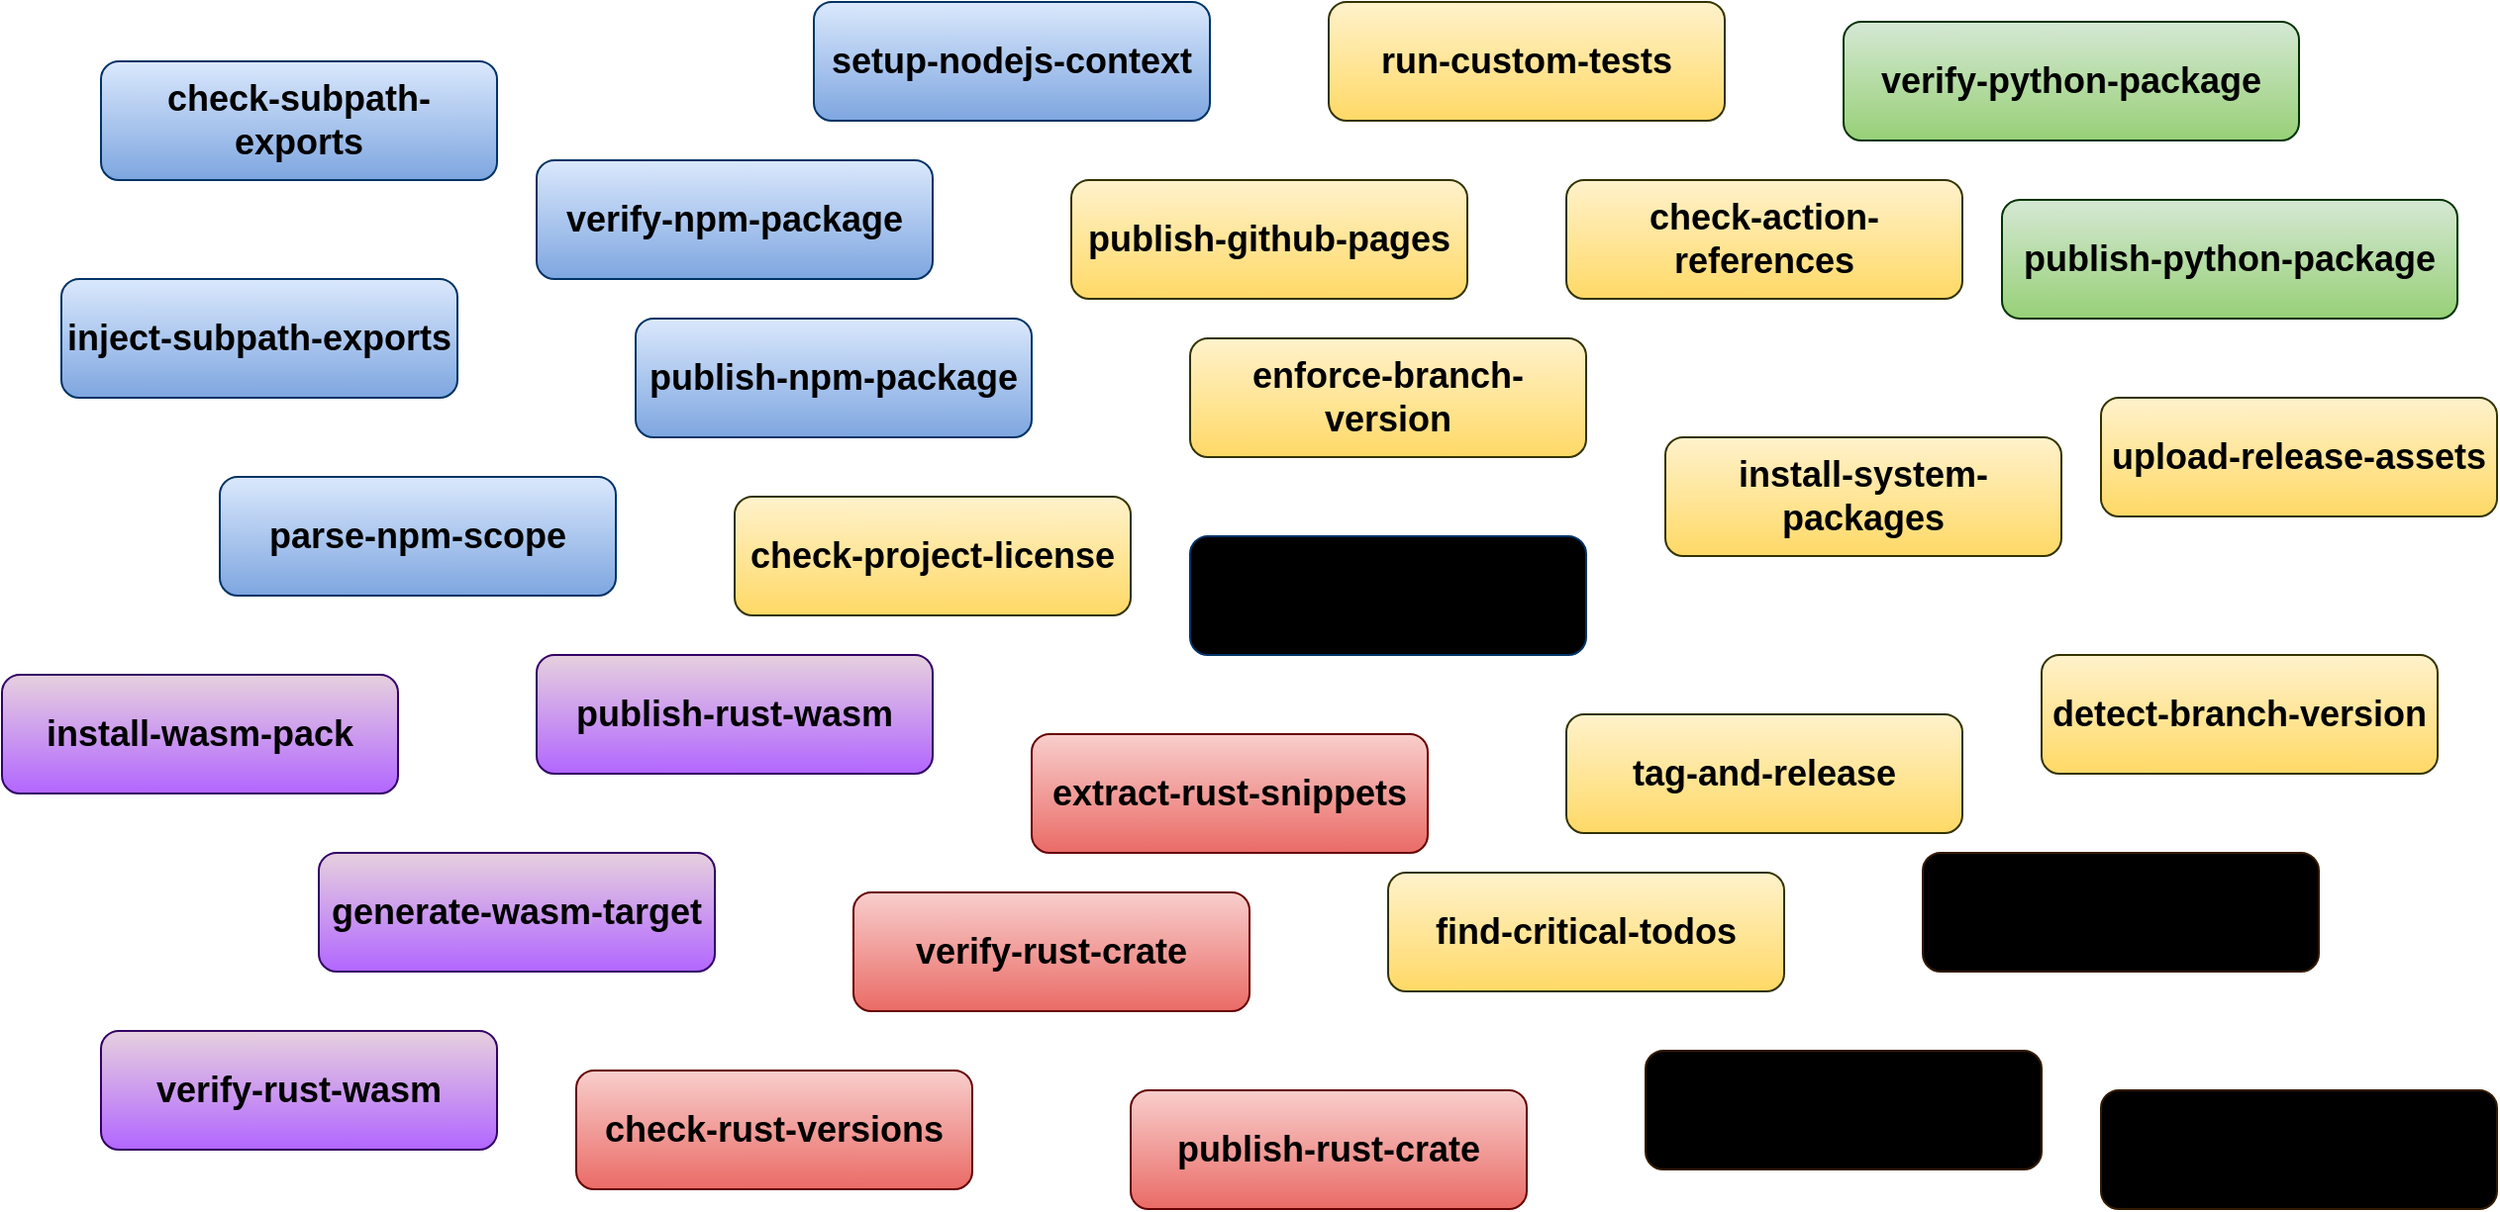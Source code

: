 <mxfile version="26.2.2">
  <diagram name="Page-1" id="WVEFT4MKlsdd_JEsjKgG">
    <mxGraphModel dx="1414" dy="810" grid="1" gridSize="10" guides="1" tooltips="1" connect="1" arrows="1" fold="1" page="1" pageScale="1" pageWidth="1280" pageHeight="640" math="0" shadow="0">
      <root>
        <mxCell id="0" />
        <mxCell id="1" parent="0" />
        <mxCell id="5F_uEz6Y_uifgk78bL69-2" value="&lt;font color=&quot;#000000&quot;&gt;install-wasm-pack&lt;/font&gt;" style="rounded=1;whiteSpace=wrap;html=1;fillColor=#E6D0DE;gradientColor=#B266FF;strokeColor=#330066;fontSize=18;fontStyle=1" parent="1" vertex="1">
          <mxGeometry x="10" y="350" width="200" height="60" as="geometry" />
        </mxCell>
        <mxCell id="5F_uEz6Y_uifgk78bL69-3" value="&lt;font color=&quot;#000000&quot;&gt;check-rust-versions&lt;/font&gt;" style="rounded=1;whiteSpace=wrap;html=1;fillColor=#f8cecc;gradientColor=#ea6b66;strokeColor=#660000;fontSize=18;fontStyle=1" parent="1" vertex="1">
          <mxGeometry x="300" y="550" width="200" height="60" as="geometry" />
        </mxCell>
        <mxCell id="5F_uEz6Y_uifgk78bL69-4" value="&lt;font color=&quot;#000000&quot;&gt;detect-branch-version&lt;/font&gt;" style="rounded=1;whiteSpace=wrap;html=1;fillColor=#fff2cc;gradientColor=#ffd966;strokeColor=#333300;fontSize=18;fontStyle=1" parent="1" vertex="1">
          <mxGeometry x="1040" y="340" width="200" height="60" as="geometry" />
        </mxCell>
        <mxCell id="5F_uEz6Y_uifgk78bL69-5" value="&lt;font color=&quot;#000000&quot;&gt;enforce-branch-version&lt;/font&gt;" style="rounded=1;html=1;fillColor=#fff2cc;gradientColor=#ffd966;strokeColor=#333300;fontSize=18;fontStyle=1;whiteSpace=wrap;points=[[0,0,0,0,0],[0,0.21,0,0,0],[0,0.41,0,0,0],[0,0.61,0,0,0],[0,0.81,0,0,0],[0,1,0,0,0],[0.25,0,0,0,0],[0.25,1,0,0,0],[0.5,0,0,0,0],[0.5,1,0,0,0],[0.75,0,0,0,0],[0.75,1,0,0,0],[1,0,0,0,0],[1,0.17,0,0,0],[1,0.33,0,0,0],[1,0.5,0,0,0],[1,0.67,0,0,0],[1,0.84,0,0,0],[1,1,0,0,0]];" parent="1" vertex="1">
          <mxGeometry x="610" y="180" width="200" height="60" as="geometry" />
        </mxCell>
        <mxCell id="5F_uEz6Y_uifgk78bL69-8" value="&lt;font color=&quot;#000000&quot;&gt;tag-and-release&lt;/font&gt;" style="rounded=1;whiteSpace=wrap;html=1;fillColor=#fff2cc;gradientColor=#ffd966;strokeColor=#333300;fontSize=18;fontStyle=1" parent="1" vertex="1">
          <mxGeometry x="800" y="370" width="200" height="60" as="geometry" />
        </mxCell>
        <mxCell id="5F_uEz6Y_uifgk78bL69-10" value="&lt;font&gt;&lt;span style=&quot;color: rgb(0, 0, 0);&quot;&gt;verify&lt;/span&gt;&lt;font color=&quot;#000000&quot;&gt;-rust-crate&lt;/font&gt;&lt;/font&gt;" style="rounded=1;whiteSpace=wrap;html=1;fillColor=#f8cecc;gradientColor=#ea6b66;strokeColor=#660000;fontSize=18;fontStyle=1" parent="1" vertex="1">
          <mxGeometry x="440" y="460" width="200" height="60" as="geometry" />
        </mxCell>
        <mxCell id="5F_uEz6Y_uifgk78bL69-13" value="&lt;font color=&quot;#000000&quot;&gt;publish-rust-crate&lt;/font&gt;" style="rounded=1;whiteSpace=wrap;html=1;fillColor=#f8cecc;gradientColor=#ea6b66;strokeColor=#660000;fontSize=18;fontStyle=1" parent="1" vertex="1">
          <mxGeometry x="580" y="560" width="200" height="60" as="geometry" />
        </mxCell>
        <mxCell id="5F_uEz6Y_uifgk78bL69-14" value="&lt;span style=&quot;color: rgb(0, 0, 0);&quot;&gt;verify&lt;/span&gt;&lt;font color=&quot;#000000&quot;&gt;-npm-package&lt;/font&gt;" style="rounded=1;whiteSpace=wrap;html=1;fillColor=#dae8fc;gradientColor=#7ea6e0;strokeColor=#003366;fontSize=18;fontStyle=1" parent="1" vertex="1">
          <mxGeometry x="280" y="90" width="200" height="60" as="geometry" />
        </mxCell>
        <mxCell id="5F_uEz6Y_uifgk78bL69-16" value="&lt;font color=&quot;#000000&quot;&gt;publish-npm-package&lt;/font&gt;" style="rounded=1;whiteSpace=wrap;html=1;fillColor=#dae8fc;gradientColor=#7ea6e0;strokeColor=#003366;fontSize=18;fontStyle=1" parent="1" vertex="1">
          <mxGeometry x="330" y="170" width="200" height="60" as="geometry" />
        </mxCell>
        <mxCell id="S0Hg6-S1WZmBayF-FOZm-1" value="&lt;font color=&quot;#000000&quot;&gt;verify-rust-wasm&lt;/font&gt;" style="rounded=1;whiteSpace=wrap;html=1;fillColor=#e6d0de;strokeColor=#330066;gradientColor=#B266FF;fontSize=18;fontStyle=1" parent="1" vertex="1">
          <mxGeometry x="60" y="530" width="200" height="60" as="geometry" />
        </mxCell>
        <mxCell id="JbcmaUnZiUW12ubG6OzJ-1" value="&lt;font color=&quot;#000000&quot;&gt;check-action-references&lt;/font&gt;" style="rounded=1;whiteSpace=wrap;html=1;fillColor=#fff2cc;strokeColor=#333300;fontSize=18;gradientColor=#ffd966;fontStyle=1" parent="1" vertex="1">
          <mxGeometry x="800" y="100" width="200" height="60" as="geometry" />
        </mxCell>
        <mxCell id="27VhhjaNEkj5jJPGuZWT-1" value="&lt;font color=&quot;#000000&quot;&gt;publish-rust-wasm&lt;/font&gt;" style="rounded=1;whiteSpace=wrap;html=1;fillColor=#e6d0de;strokeColor=#330066;gradientColor=#B266FF;fontSize=18;fontStyle=1" parent="1" vertex="1">
          <mxGeometry x="280" y="340" width="200" height="60" as="geometry" />
        </mxCell>
        <mxCell id="-g0peTl4rt_80_YKgBvN-1" value="&lt;font color=&quot;#000000&quot;&gt;find-critical-todos&lt;/font&gt;" style="rounded=1;whiteSpace=wrap;html=1;fillColor=#fff2cc;gradientColor=#ffd966;strokeColor=#333300;fontSize=18;fontStyle=1;points=[[0,0,0,0,0],[0,0.25,0,0,0],[0,0.5,0,0,0],[0,0.75,0,0,0],[0,1,0,0,0],[0.17,1,0,0,0],[0.25,0,0,0,0],[0.33,1,0,0,0],[0.5,0,0,0,0],[0.5,1,0,0,0],[0.67,1,0,0,0],[0.75,0,0,0,0],[0.83,1,0,0,0],[1,0,0,0,0],[1,0.25,0,0,0],[1,0.5,0,0,0],[1,0.75,0,0,0],[1,1,0,0,0]];" parent="1" vertex="1">
          <mxGeometry x="710" y="450" width="200" height="60" as="geometry" />
        </mxCell>
        <mxCell id="V_-eHLgGtdioPDiCoV3Y-1" value="&lt;font color=&quot;#000000&quot;&gt;extract-rust-snippets&lt;/font&gt;" style="rounded=1;whiteSpace=wrap;html=1;fillColor=#f8cecc;gradientColor=#ea6b66;strokeColor=#660000;fontSize=18;fontStyle=1" parent="1" vertex="1">
          <mxGeometry x="530" y="380" width="200" height="60" as="geometry" />
        </mxCell>
        <mxCell id="R0RN9PVhyACfvfY2AZyn-4" value="&lt;font color=&quot;#000000&quot;&gt;parse-npm-scope&lt;/font&gt;" style="rounded=1;whiteSpace=wrap;html=1;fillColor=#dae8fc;gradientColor=#7ea6e0;strokeColor=#003366;fontSize=18;fontStyle=1" parent="1" vertex="1">
          <mxGeometry x="120" y="250" width="200" height="60" as="geometry" />
        </mxCell>
        <mxCell id="WGftkFezZDzaaBCJNsqa-1" value="&lt;font color=&quot;#000000&quot;&gt;install-system-packages&lt;/font&gt;" style="rounded=1;whiteSpace=wrap;html=1;fillColor=#fff2cc;gradientColor=#ffd966;strokeColor=#333300;fontSize=18;rotation=0;fontStyle=1" parent="1" vertex="1">
          <mxGeometry x="850" y="230" width="200" height="60" as="geometry" />
        </mxCell>
        <mxCell id="-AZoPFNOOsIVRlhCm3I_-4" value="&lt;font color=&quot;#000000&quot;&gt;inject-subpath-exports&lt;/font&gt;" style="rounded=1;whiteSpace=wrap;html=1;fillColor=#dae8fc;gradientColor=#7ea6e0;strokeColor=#003366;fontSize=18;fontStyle=1" parent="1" vertex="1">
          <mxGeometry x="40" y="150" width="200" height="60" as="geometry" />
        </mxCell>
        <mxCell id="UHnSHOiMX1kK034ZznIQ-4" value="&lt;font color=&quot;#000000&quot;&gt;check-subpath-exports&lt;/font&gt;" style="rounded=1;whiteSpace=wrap;html=1;fillColor=#dae8fc;gradientColor=#7ea6e0;strokeColor=#003366;fontSize=18;fontStyle=1" parent="1" vertex="1">
          <mxGeometry x="60" y="40" width="200" height="60" as="geometry" />
        </mxCell>
        <mxCell id="zN0u8qD7GRG8sksmnXtg-1" value="&lt;font color=&quot;#000000&quot;&gt;setup-nodejs-context&lt;/font&gt;" style="rounded=1;whiteSpace=wrap;html=1;fillColor=#dae8fc;gradientColor=#7ea6e0;strokeColor=#003366;fontSize=18;fontStyle=1" parent="1" vertex="1">
          <mxGeometry x="420" y="10" width="200" height="60" as="geometry" />
        </mxCell>
        <mxCell id="zN0u8qD7GRG8sksmnXtg-4" value="&lt;font color=&quot;#000000&quot;&gt;publish-github-pages&lt;/font&gt;" style="rounded=1;whiteSpace=wrap;html=1;fillColor=#fff2cc;gradientColor=#ffd966;strokeColor=#333300;fontSize=18;fontStyle=1;points=[[0,0,0,0,0],[0,0.25,0,0,0],[0,0.5,0,0,0],[0,0.75,0,0,0],[0,1,0,0,0],[0.17,1,0,0,0],[0.25,0,0,0,0],[0.33,1,0,0,0],[0.5,0,0,0,0],[0.5,1,0,0,0],[0.67,1,0,0,0],[0.75,0,0,0,0],[0.83,1,0,0,0],[1,0,0,0,0],[1,0.25,0,0,0],[1,0.5,0,0,0],[1,0.75,0,0,0],[1,1,0,0,0]];" parent="1" vertex="1">
          <mxGeometry x="550" y="100" width="200" height="60" as="geometry" />
        </mxCell>
        <mxCell id="PkC4jkPcimBgI14Sbuu8-1" value="&lt;font color=&quot;#000000&quot;&gt;run-custom-tests&lt;/font&gt;" style="rounded=1;whiteSpace=wrap;html=1;fillColor=#fff2cc;gradientColor=#ffd966;strokeColor=#333300;fontSize=18;rotation=0;fontStyle=1" parent="1" vertex="1">
          <mxGeometry x="680" y="10" width="200" height="60" as="geometry" />
        </mxCell>
        <mxCell id="613Bgac3r5vAn3go_Syg-1" value="&lt;font color=&quot;#000000&quot;&gt;upload-release-assets&lt;/font&gt;" style="rounded=1;whiteSpace=wrap;html=1;fillColor=#fff2cc;gradientColor=#ffd966;strokeColor=#333300;fontSize=18;rotation=0;fontStyle=1" parent="1" vertex="1">
          <mxGeometry x="1070" y="210" width="200" height="60" as="geometry" />
        </mxCell>
        <mxCell id="J-8krSms4Z0H5SgSfNQl-1" value="&lt;font color=&quot;#000000&quot;&gt;generate-wasm-target&lt;/font&gt;" style="rounded=1;whiteSpace=wrap;html=1;fillColor=#e6d0de;strokeColor=#330066;gradientColor=#B266FF;fontSize=18;fontStyle=1" parent="1" vertex="1">
          <mxGeometry x="170" y="440" width="200" height="60" as="geometry" />
        </mxCell>
        <mxCell id="96jcEhnXeJb30gQkEqWX-1" value="&lt;font color=&quot;#000000&quot;&gt;verify-jvm-project&lt;/font&gt;" style="rounded=1;whiteSpace=wrap;html=1;fillColor=light-dark(#FF8000, #fb8004);strokeColor=#331A00;fontSize=18;fontStyle=1;fontColor=#000000;gradientColor=#FFE6CC;" parent="1" vertex="1">
          <mxGeometry x="980" y="440" width="200" height="60" as="geometry" />
        </mxCell>
        <mxCell id="96jcEhnXeJb30gQkEqWX-2" value="&lt;font color=&quot;#000000&quot;&gt;publish-jvm-project&lt;/font&gt;" style="rounded=1;whiteSpace=wrap;html=1;fillColor=light-dark(#FF8000, #fb8004);strokeColor=#331A00;fontSize=18;fontStyle=1;fontColor=#000000;gradientColor=#FFE6CC;" parent="1" vertex="1">
          <mxGeometry x="840" y="540" width="200" height="60" as="geometry" />
        </mxCell>
        <mxCell id="ycd7g6qsN0E9-DqHv73--1" value="&lt;font color=&quot;#000000&quot;&gt;install-via-sdkman&lt;/font&gt;" style="rounded=1;whiteSpace=wrap;html=1;fillColor=light-dark(#FF8000, #fb8004);strokeColor=#331A00;fontSize=18;fontStyle=1;fontColor=#000000;gradientColor=#FFE6CC;" parent="1" vertex="1">
          <mxGeometry x="1070" y="560" width="200" height="60" as="geometry" />
        </mxCell>
        <mxCell id="cB5Ss14V-M_2s97ksXFn-1" value="&lt;font color=&quot;#000000&quot;&gt;publish-python-package&lt;/font&gt;" style="rounded=1;whiteSpace=wrap;html=1;fillColor=#d5e8d4;gradientColor=#97d077;strokeColor=#003300;fontSize=18;fontStyle=1" parent="1" vertex="1">
          <mxGeometry x="1020" y="110" width="230" height="60" as="geometry" />
        </mxCell>
        <mxCell id="cB5Ss14V-M_2s97ksXFn-2" value="&lt;font color=&quot;#000000&quot;&gt;verify-python-package&lt;/font&gt;" style="rounded=1;whiteSpace=wrap;html=1;fillColor=#d5e8d4;strokeColor=#003300;fontSize=18;fontStyle=1;gradientColor=#97d077;" parent="1" vertex="1">
          <mxGeometry x="940" y="20" width="230" height="60" as="geometry" />
        </mxCell>
        <mxCell id="R2uEXTokKTA0yc2U3-Yg-33" value="&lt;font color=&quot;#000000&quot;&gt;check-project-license&lt;/font&gt;" style="rounded=1;whiteSpace=wrap;html=1;fillColor=#fff2cc;gradientColor=#ffd966;strokeColor=#333300;fontSize=18;fontStyle=1" parent="1" vertex="1">
          <mxGeometry x="380" y="260" width="200" height="60" as="geometry" />
        </mxCell>
        <mxCell id="8cHJEniHijgH8vVRUPbM-1" value="&lt;font color=&quot;#000000&quot;&gt;setup-elvish-context&lt;/font&gt;" style="rounded=1;whiteSpace=wrap;html=1;fillColor=light-dark(#99FFFF,#FFCCFF);strokeColor=#003366;fontSize=18;fontStyle=1;gradientColor=light-dark(#E6FFCC,#CCFFCC);" vertex="1" parent="1">
          <mxGeometry x="610" y="280" width="200" height="60" as="geometry" />
        </mxCell>
      </root>
    </mxGraphModel>
  </diagram>
</mxfile>
